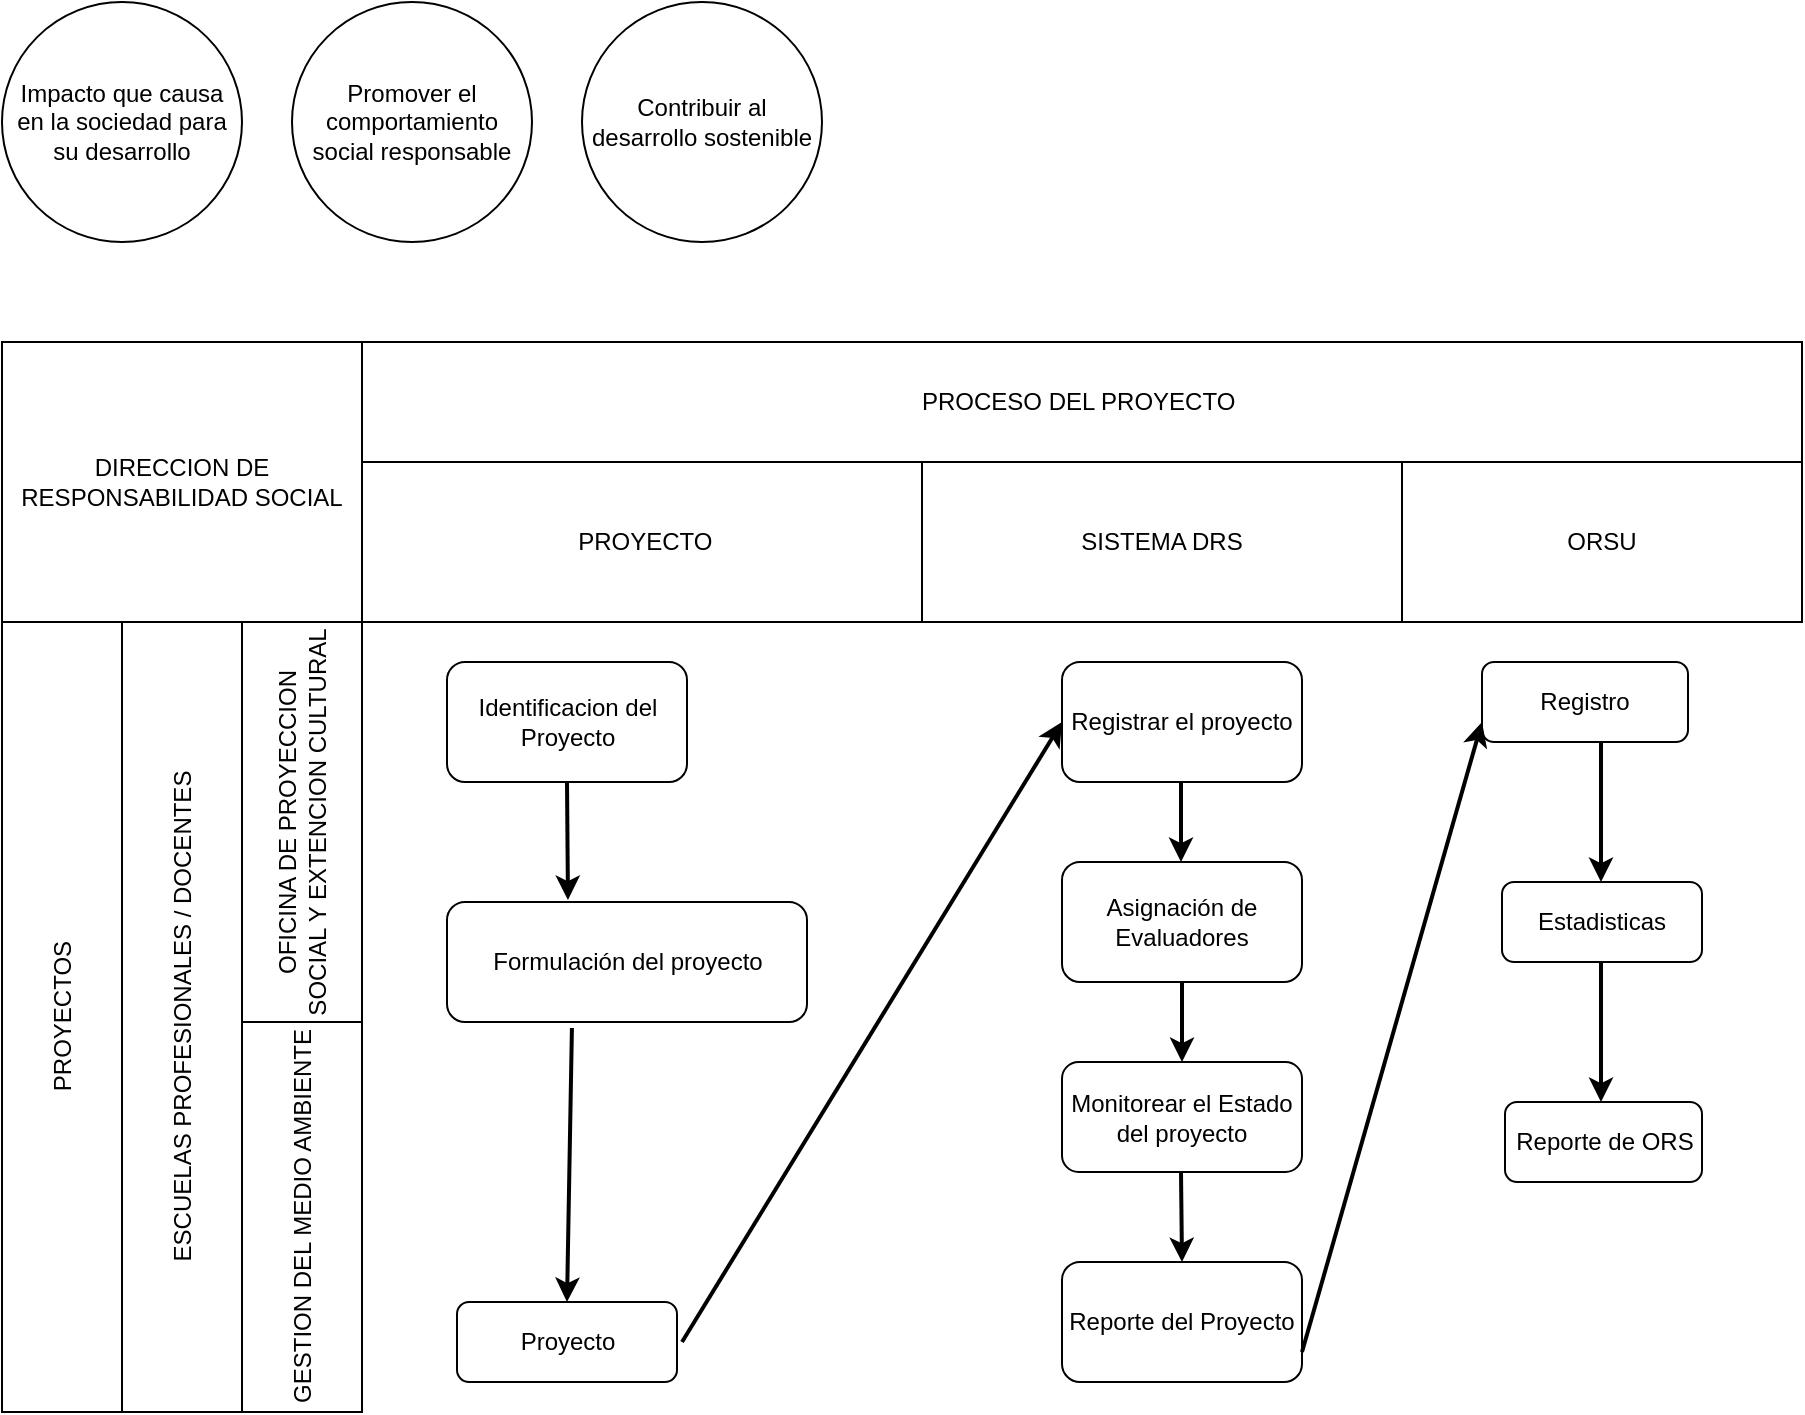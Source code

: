 <mxfile version="14.6.13" type="github" pages="2"><diagram id="e3g1Y6obQG4zZhtUP9s1" name="Page-1"><mxGraphModel dx="1695" dy="1619" grid="1" gridSize="10" guides="1" tooltips="1" connect="1" arrows="1" fold="1" page="1" pageScale="1" pageWidth="827" pageHeight="1169" math="0" shadow="0"><root><mxCell id="0"/><mxCell id="1" parent="0"/><mxCell id="MCD4flgSheyyAkWhzkzF-1" value="&lt;font style=&quot;vertical-align: inherit&quot;&gt;&lt;font style=&quot;vertical-align: inherit&quot;&gt;PROCESO DEL PROYECTO&amp;nbsp;&lt;/font&gt;&lt;/font&gt;" style="whiteSpace=wrap;html=1;" parent="1" vertex="1"><mxGeometry x="120" y="20" width="720" height="60" as="geometry"/></mxCell><mxCell id="MCD4flgSheyyAkWhzkzF-2" value="ESCUELAS PROFESIONALES / DOCENTES" style="rounded=0;whiteSpace=wrap;html=1;rotation=-90;" parent="1" vertex="1"><mxGeometry x="-167.5" y="327.5" width="395" height="60" as="geometry"/></mxCell><mxCell id="MCD4flgSheyyAkWhzkzF-3" value="OFICINA DE PROYECCION SOCIAL Y EXTENCION CULTURAL" style="rounded=0;whiteSpace=wrap;html=1;rotation=-90;" parent="1" vertex="1"><mxGeometry x="-10" y="230" width="200" height="60" as="geometry"/></mxCell><mxCell id="MCD4flgSheyyAkWhzkzF-5" value="PROYECTOS" style="rounded=0;whiteSpace=wrap;html=1;rotation=-90;" parent="1" vertex="1"><mxGeometry x="-227.5" y="327.5" width="395" height="60" as="geometry"/></mxCell><mxCell id="NS0atORYsDTtldygF7Vt-1" value="SISTEMA DRS" style="rounded=0;whiteSpace=wrap;html=1;" vertex="1" parent="1"><mxGeometry x="400" y="80" width="240" height="80" as="geometry"/></mxCell><mxCell id="NS0atORYsDTtldygF7Vt-2" value="Registrar el proyecto" style="rounded=1;whiteSpace=wrap;html=1;" vertex="1" parent="1"><mxGeometry x="470" y="180" width="120" height="60" as="geometry"/></mxCell><mxCell id="NS0atORYsDTtldygF7Vt-4" value="Monitorear el Estado del proyecto" style="rounded=1;whiteSpace=wrap;html=1;" vertex="1" parent="1"><mxGeometry x="470" y="380" width="120" height="55" as="geometry"/></mxCell><mxCell id="NS0atORYsDTtldygF7Vt-5" value="GESTION DEL MEDIO AMBIENTE" style="rounded=0;whiteSpace=wrap;html=1;rotation=-90;" vertex="1" parent="1"><mxGeometry x="-7.5" y="427.5" width="195" height="60" as="geometry"/></mxCell><mxCell id="NS0atORYsDTtldygF7Vt-7" value="&amp;nbsp;PROYECTO" style="rounded=0;whiteSpace=wrap;html=1;" vertex="1" parent="1"><mxGeometry x="120" y="80" width="280" height="80" as="geometry"/></mxCell><mxCell id="NS0atORYsDTtldygF7Vt-8" value="DIRECCION DE RESPONSABILIDAD SOCIAL" style="rounded=0;whiteSpace=wrap;html=1;" vertex="1" parent="1"><mxGeometry x="-60" y="20" width="180" height="140" as="geometry"/></mxCell><mxCell id="NS0atORYsDTtldygF7Vt-9" value="ORSU" style="rounded=0;whiteSpace=wrap;html=1;" vertex="1" parent="1"><mxGeometry x="640" y="80" width="200" height="80" as="geometry"/></mxCell><mxCell id="NS0atORYsDTtldygF7Vt-10" value="Registro" style="rounded=1;whiteSpace=wrap;html=1;" vertex="1" parent="1"><mxGeometry x="680" y="180" width="103" height="40" as="geometry"/></mxCell><mxCell id="NS0atORYsDTtldygF7Vt-11" value="Reporte de ORS" style="rounded=1;whiteSpace=wrap;html=1;" vertex="1" parent="1"><mxGeometry x="691.5" y="400" width="98.5" height="40" as="geometry"/></mxCell><mxCell id="NS0atORYsDTtldygF7Vt-12" value="Estadisticas" style="rounded=1;whiteSpace=wrap;html=1;" vertex="1" parent="1"><mxGeometry x="690" y="290" width="100" height="40" as="geometry"/></mxCell><mxCell id="NS0atORYsDTtldygF7Vt-17" value="" style="endArrow=classic;html=1;strokeWidth=2;" edge="1" parent="1"><mxGeometry width="50" height="50" relative="1" as="geometry"><mxPoint x="739.5" y="220" as="sourcePoint"/><mxPoint x="739.5" y="290" as="targetPoint"/></mxGeometry></mxCell><mxCell id="NS0atORYsDTtldygF7Vt-20" value="" style="endArrow=classic;html=1;strokeWidth=2;" edge="1" parent="1"><mxGeometry width="50" height="50" relative="1" as="geometry"><mxPoint x="739.5" y="330" as="sourcePoint"/><mxPoint x="739.5" y="400" as="targetPoint"/></mxGeometry></mxCell><mxCell id="NS0atORYsDTtldygF7Vt-22" value="Impacto que causa en la sociedad para su desarrollo" style="ellipse;whiteSpace=wrap;html=1;aspect=fixed;" vertex="1" parent="1"><mxGeometry x="-60" y="-150" width="120" height="120" as="geometry"/></mxCell><mxCell id="NS0atORYsDTtldygF7Vt-23" value="Promover el comportamiento social responsable" style="ellipse;whiteSpace=wrap;html=1;aspect=fixed;" vertex="1" parent="1"><mxGeometry x="85" y="-150" width="120" height="120" as="geometry"/></mxCell><mxCell id="NS0atORYsDTtldygF7Vt-24" value="Contribuir al desarrollo sostenible" style="ellipse;whiteSpace=wrap;html=1;aspect=fixed;" vertex="1" parent="1"><mxGeometry x="230" y="-150" width="120" height="120" as="geometry"/></mxCell><mxCell id="NS0atORYsDTtldygF7Vt-25" value="Formulación del proyecto" style="rounded=1;whiteSpace=wrap;html=1;" vertex="1" parent="1"><mxGeometry x="162.5" y="300" width="180" height="60" as="geometry"/></mxCell><mxCell id="NS0atORYsDTtldygF7Vt-26" value="Proyecto" style="rounded=1;whiteSpace=wrap;html=1;" vertex="1" parent="1"><mxGeometry x="167.5" y="500" width="110" height="40" as="geometry"/></mxCell><mxCell id="NS0atORYsDTtldygF7Vt-28" value="Asignación de Evaluadores" style="rounded=1;whiteSpace=wrap;html=1;" vertex="1" parent="1"><mxGeometry x="470" y="280" width="120" height="60" as="geometry"/></mxCell><mxCell id="NS0atORYsDTtldygF7Vt-30" value="Reporte del Proyecto" style="rounded=1;whiteSpace=wrap;html=1;" vertex="1" parent="1"><mxGeometry x="470" y="480" width="120" height="60" as="geometry"/></mxCell><mxCell id="p3GMmm5ikmb26sNNTDrR-3" value="" style="endArrow=classic;html=1;strokeColor=#000000;strokeWidth=2;exitX=1;exitY=0.75;exitDx=0;exitDy=0;entryX=0;entryY=0.75;entryDx=0;entryDy=0;" edge="1" parent="1" source="NS0atORYsDTtldygF7Vt-30" target="NS0atORYsDTtldygF7Vt-10"><mxGeometry width="50" height="50" relative="1" as="geometry"><mxPoint x="440" y="310" as="sourcePoint"/><mxPoint x="490" y="260" as="targetPoint"/></mxGeometry></mxCell><mxCell id="p3GMmm5ikmb26sNNTDrR-4" value="" style="endArrow=classic;html=1;strokeColor=#000000;strokeWidth=2;" edge="1" parent="1"><mxGeometry width="50" height="50" relative="1" as="geometry"><mxPoint x="529.5" y="240" as="sourcePoint"/><mxPoint x="529.5" y="280" as="targetPoint"/></mxGeometry></mxCell><mxCell id="p3GMmm5ikmb26sNNTDrR-5" value="" style="endArrow=classic;html=1;strokeColor=#000000;strokeWidth=2;entryX=0.5;entryY=0;entryDx=0;entryDy=0;" edge="1" parent="1" target="NS0atORYsDTtldygF7Vt-4"><mxGeometry width="50" height="50" relative="1" as="geometry"><mxPoint x="530" y="340" as="sourcePoint"/><mxPoint x="539.5" y="290" as="targetPoint"/></mxGeometry></mxCell><mxCell id="p3GMmm5ikmb26sNNTDrR-6" value="" style="endArrow=classic;html=1;strokeColor=#000000;strokeWidth=2;entryX=0.5;entryY=0;entryDx=0;entryDy=0;" edge="1" parent="1" target="NS0atORYsDTtldygF7Vt-30"><mxGeometry width="50" height="50" relative="1" as="geometry"><mxPoint x="529.5" y="435" as="sourcePoint"/><mxPoint x="530" y="470" as="targetPoint"/></mxGeometry></mxCell><mxCell id="VQK9wLx4OF4dG6k5foOU-1" value="" style="endArrow=classic;html=1;strokeColor=#000000;strokeWidth=2;entryX=0;entryY=0.5;entryDx=0;entryDy=0;" edge="1" parent="1" target="NS0atORYsDTtldygF7Vt-2"><mxGeometry width="50" height="50" relative="1" as="geometry"><mxPoint x="280" y="520" as="sourcePoint"/><mxPoint x="460" y="330" as="targetPoint"/></mxGeometry></mxCell><mxCell id="VQK9wLx4OF4dG6k5foOU-2" value="Identificacion del Proyecto" style="rounded=1;whiteSpace=wrap;html=1;" vertex="1" parent="1"><mxGeometry x="162.5" y="180" width="120" height="60" as="geometry"/></mxCell><mxCell id="VQK9wLx4OF4dG6k5foOU-4" value="" style="endArrow=classic;html=1;strokeColor=#000000;strokeWidth=2;exitX=0.5;exitY=1;exitDx=0;exitDy=0;entryX=0.336;entryY=-0.017;entryDx=0;entryDy=0;entryPerimeter=0;" edge="1" parent="1" source="VQK9wLx4OF4dG6k5foOU-2" target="NS0atORYsDTtldygF7Vt-25"><mxGeometry width="50" height="50" relative="1" as="geometry"><mxPoint x="410" y="370" as="sourcePoint"/><mxPoint x="460" y="320" as="targetPoint"/></mxGeometry></mxCell><mxCell id="VQK9wLx4OF4dG6k5foOU-5" value="" style="endArrow=classic;html=1;strokeColor=#000000;strokeWidth=2;exitX=0.347;exitY=1.05;exitDx=0;exitDy=0;exitPerimeter=0;entryX=0.5;entryY=0;entryDx=0;entryDy=0;" edge="1" parent="1" source="NS0atORYsDTtldygF7Vt-25" target="NS0atORYsDTtldygF7Vt-26"><mxGeometry width="50" height="50" relative="1" as="geometry"><mxPoint x="410" y="370" as="sourcePoint"/><mxPoint x="460" y="320" as="targetPoint"/></mxGeometry></mxCell></root></mxGraphModel></diagram><diagram id="BJ3n59Hh54bz_wW0euvm" name="Page-2"><mxGraphModel dx="868" dy="450" grid="1" gridSize="10" guides="1" tooltips="1" connect="1" arrows="1" fold="1" page="1" pageScale="1" pageWidth="827" pageHeight="1169" math="0" shadow="0"><root><mxCell id="AhPewpl6kbejtz0pD3XW-0"/><mxCell id="AhPewpl6kbejtz0pD3XW-1" parent="AhPewpl6kbejtz0pD3XW-0"/><mxCell id="A3zIGTeXfOgJ9Xj9nC5v-1" value="Identificar el problema" style="rounded=1;whiteSpace=wrap;html=1;" vertex="1" parent="AhPewpl6kbejtz0pD3XW-1"><mxGeometry x="140" y="220" width="120" height="40" as="geometry"/></mxCell><mxCell id="A3zIGTeXfOgJ9Xj9nC5v-2" value="DOCENTE" style="shape=umlActor;verticalLabelPosition=bottom;verticalAlign=top;html=1;outlineConnect=0;" vertex="1" parent="AhPewpl6kbejtz0pD3XW-1"><mxGeometry x="40" y="200" width="30" height="60" as="geometry"/></mxCell><mxCell id="A3zIGTeXfOgJ9Xj9nC5v-4" value="Elaborar el Proyecto" style="rounded=1;whiteSpace=wrap;html=1;" vertex="1" parent="AhPewpl6kbejtz0pD3XW-1"><mxGeometry x="310" y="200" width="120" height="60" as="geometry"/></mxCell><mxCell id="A3zIGTeXfOgJ9Xj9nC5v-6" value="S. RSU" style="rounded=1;whiteSpace=wrap;html=1;" vertex="1" parent="AhPewpl6kbejtz0pD3XW-1"><mxGeometry x="480" y="200" width="120" height="60" as="geometry"/></mxCell><mxCell id="A3zIGTeXfOgJ9Xj9nC5v-7" value="" style="rounded=1;whiteSpace=wrap;html=1;" vertex="1" parent="AhPewpl6kbejtz0pD3XW-1"><mxGeometry x="220" y="20" width="80" height="30" as="geometry"/></mxCell><mxCell id="kEmjx_UNkxKCWXCKk46f-1" value="Observación" style="ellipse;whiteSpace=wrap;html=1;" vertex="1" parent="AhPewpl6kbejtz0pD3XW-1"><mxGeometry x="140" y="130" width="90" height="50" as="geometry"/></mxCell><mxCell id="kEmjx_UNkxKCWXCKk46f-3" value="" style="endArrow=none;html=1;strokeColor=#000000;strokeWidth=2;entryX=0.5;entryY=1;entryDx=0;entryDy=0;" edge="1" parent="AhPewpl6kbejtz0pD3XW-1" target="kEmjx_UNkxKCWXCKk46f-1"><mxGeometry width="50" height="50" relative="1" as="geometry"><mxPoint x="190" y="220" as="sourcePoint"/><mxPoint x="240" y="170" as="targetPoint"/></mxGeometry></mxCell><mxCell id="kEmjx_UNkxKCWXCKk46f-4" value="Evaluar" style="ellipse;whiteSpace=wrap;html=1;" vertex="1" parent="AhPewpl6kbejtz0pD3XW-1"><mxGeometry x="450" y="100" width="120" height="40" as="geometry"/></mxCell><mxCell id="kEmjx_UNkxKCWXCKk46f-5" value="" style="endArrow=none;html=1;strokeColor=#000000;strokeWidth=2;entryX=0.583;entryY=1;entryDx=0;entryDy=0;entryPerimeter=0;" edge="1" parent="AhPewpl6kbejtz0pD3XW-1" source="A3zIGTeXfOgJ9Xj9nC5v-6" target="kEmjx_UNkxKCWXCKk46f-4"><mxGeometry width="50" height="50" relative="1" as="geometry"><mxPoint x="380" y="250" as="sourcePoint"/><mxPoint x="430" y="200" as="targetPoint"/></mxGeometry></mxCell><mxCell id="kEmjx_UNkxKCWXCKk46f-6" value="Registro del proeycto" style="ellipse;whiteSpace=wrap;html=1;" vertex="1" parent="AhPewpl6kbejtz0pD3XW-1"><mxGeometry x="580" y="100" width="110" height="40" as="geometry"/></mxCell><mxCell id="kEmjx_UNkxKCWXCKk46f-7" value="" style="endArrow=none;html=1;strokeColor=#000000;strokeWidth=2;" edge="1" parent="AhPewpl6kbejtz0pD3XW-1" source="A3zIGTeXfOgJ9Xj9nC5v-6"><mxGeometry width="50" height="50" relative="1" as="geometry"><mxPoint x="560" y="190" as="sourcePoint"/><mxPoint x="610" y="140" as="targetPoint"/></mxGeometry></mxCell><mxCell id="f6srFYj_bwLkBAh7kQGo-0" value="Cierre del Proyecto" style="rounded=1;whiteSpace=wrap;html=1;" vertex="1" parent="AhPewpl6kbejtz0pD3XW-1"><mxGeometry x="680" y="190" width="120" height="60" as="geometry"/></mxCell></root></mxGraphModel></diagram></mxfile>
